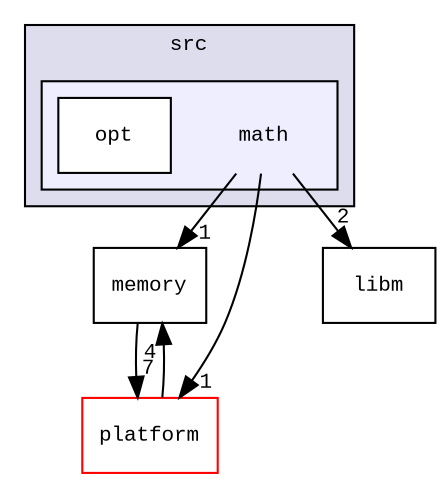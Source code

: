 digraph "src/math" {
  compound=true
  node [ fontsize="10", fontname="CourierNew"];
  edge [ labelfontsize="10", labelfontname="CourierNew"];
  subgraph clusterdir_68267d1309a1af8e8297ef4c3efbcdba {
    graph [ bgcolor="#ddddee", pencolor="black", label="src" fontname="CourierNew", fontsize="10", URL="dir_68267d1309a1af8e8297ef4c3efbcdba.html"]
  subgraph clusterdir_ae9a93452e2a84339148a16bcf2eb561 {
    graph [ bgcolor="#eeeeff", pencolor="black", label="" URL="dir_ae9a93452e2a84339148a16bcf2eb561.html"];
    dir_ae9a93452e2a84339148a16bcf2eb561 [shape=plaintext label="math"];
    dir_089757ba6294f46adcbc5cf7144f2ba0 [shape=box label="opt" color="black" fillcolor="white" style="filled" URL="dir_089757ba6294f46adcbc5cf7144f2ba0.html"];
  }
  }
  dir_94d7edf6f8f3d9af5fd63c44172da41c [shape=box label="memory" URL="dir_94d7edf6f8f3d9af5fd63c44172da41c.html"];
  dir_4b68c2fef3e151b6b93d5e93b14f1857 [shape=box label="platform" fillcolor="white" style="filled" color="red" URL="dir_4b68c2fef3e151b6b93d5e93b14f1857.html"];
  dir_12b6b4e68df6123aa22b907b40936293 [shape=box label="libm" URL="dir_12b6b4e68df6123aa22b907b40936293.html"];
  dir_94d7edf6f8f3d9af5fd63c44172da41c->dir_4b68c2fef3e151b6b93d5e93b14f1857 [headlabel="7", labeldistance=1.5 headhref="dir_000019_000026.html"];
  dir_ae9a93452e2a84339148a16bcf2eb561->dir_94d7edf6f8f3d9af5fd63c44172da41c [headlabel="1", labeldistance=1.5 headhref="dir_000017_000019.html"];
  dir_ae9a93452e2a84339148a16bcf2eb561->dir_4b68c2fef3e151b6b93d5e93b14f1857 [headlabel="1", labeldistance=1.5 headhref="dir_000017_000026.html"];
  dir_ae9a93452e2a84339148a16bcf2eb561->dir_12b6b4e68df6123aa22b907b40936293 [headlabel="2", labeldistance=1.5 headhref="dir_000017_000016.html"];
  dir_4b68c2fef3e151b6b93d5e93b14f1857->dir_94d7edf6f8f3d9af5fd63c44172da41c [headlabel="4", labeldistance=1.5 headhref="dir_000026_000019.html"];
}
